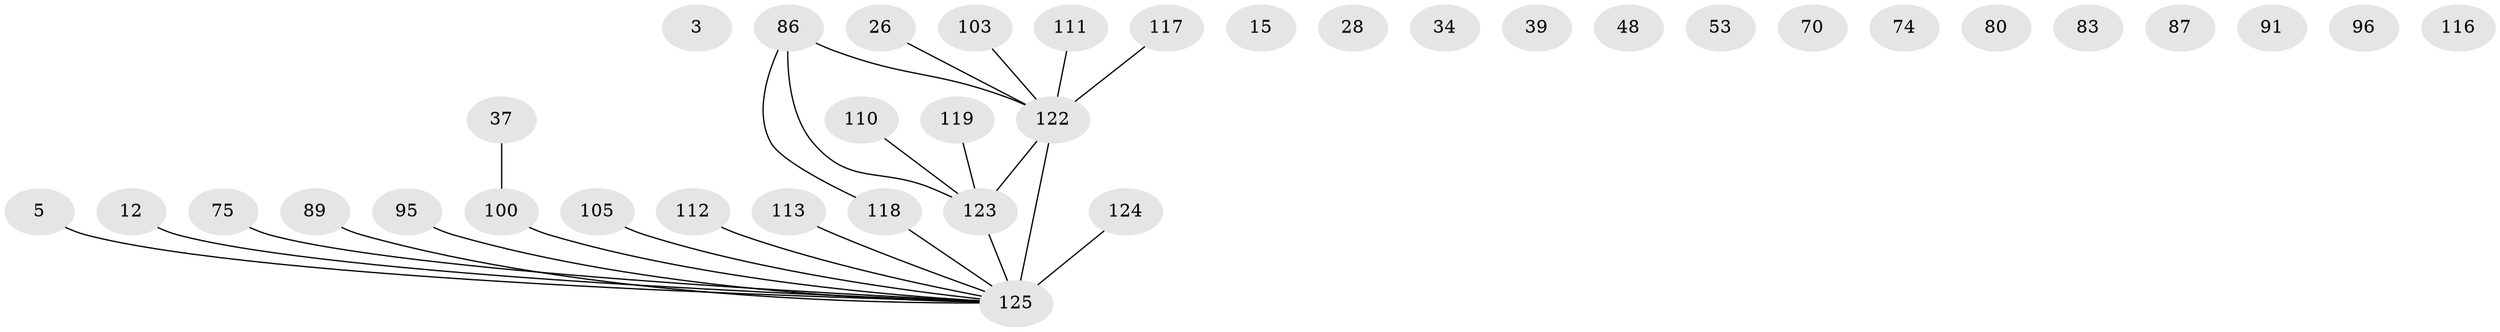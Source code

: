 // original degree distribution, {1: 0.184, 2: 0.28, 0: 0.104, 3: 0.184, 5: 0.088, 6: 0.008, 4: 0.144, 7: 0.008}
// Generated by graph-tools (version 1.1) at 2025/42/03/04/25 21:42:41]
// undirected, 37 vertices, 24 edges
graph export_dot {
graph [start="1"]
  node [color=gray90,style=filled];
  3;
  5;
  12;
  15;
  26;
  28;
  34;
  37 [super="+17"];
  39;
  48;
  53;
  70 [super="+41"];
  74;
  75;
  80;
  83;
  86 [super="+29"];
  87;
  89;
  91 [super="+4"];
  95;
  96;
  100;
  103;
  105;
  110;
  111;
  112 [super="+64"];
  113;
  116;
  117;
  118 [super="+14+93"];
  119;
  122 [super="+98+104+97+108"];
  123 [super="+45+121+88+63+54"];
  124 [super="+43+115+56"];
  125 [super="+23+30+94+99+77+107+120+79"];
  5 -- 125;
  12 -- 125;
  26 -- 122;
  37 -- 100 [weight=2];
  75 -- 125;
  86 -- 118;
  86 -- 123 [weight=5];
  86 -- 122;
  89 -- 125;
  95 -- 125;
  100 -- 125 [weight=2];
  103 -- 122 [weight=2];
  105 -- 125;
  110 -- 123;
  111 -- 122;
  112 -- 125;
  113 -- 125;
  117 -- 122 [weight=5];
  118 -- 125 [weight=4];
  119 -- 123;
  122 -- 125 [weight=13];
  122 -- 123 [weight=2];
  123 -- 125 [weight=6];
  124 -- 125 [weight=7];
}
